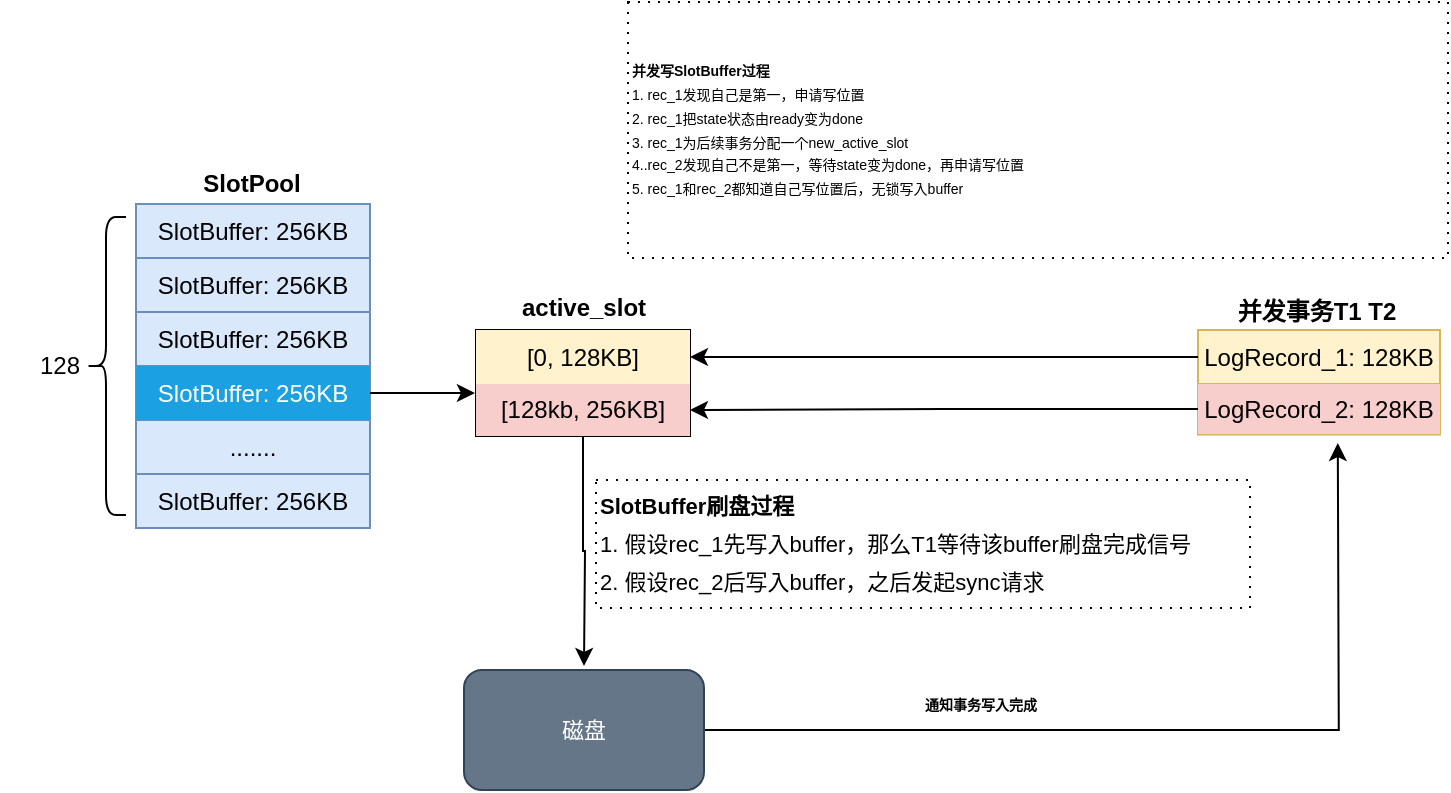 <mxfile version="20.2.3" type="github">
  <diagram id="-tvNhFlNC7BwzJ4lHVjw" name="第 1 页">
    <mxGraphModel dx="946" dy="619" grid="0" gridSize="10" guides="1" tooltips="1" connect="1" arrows="1" fold="1" page="1" pageScale="1" pageWidth="827" pageHeight="1169" math="0" shadow="0">
      <root>
        <mxCell id="0" />
        <mxCell id="1" parent="0" />
        <mxCell id="Ur4AeyVfiQ6JuB7hjZdn-18" value="" style="shape=table;html=1;whiteSpace=wrap;startSize=0;container=1;collapsible=0;childLayout=tableLayout;fillColor=#dae8fc;strokeColor=#6c8ebf;" vertex="1" parent="1">
          <mxGeometry x="76" y="239" width="117" height="162.06" as="geometry" />
        </mxCell>
        <mxCell id="Ur4AeyVfiQ6JuB7hjZdn-19" value="" style="shape=tableRow;horizontal=0;startSize=0;swimlaneHead=0;swimlaneBody=0;top=0;left=0;bottom=0;right=0;collapsible=0;dropTarget=0;fillColor=none;points=[[0,0.5],[1,0.5]];portConstraint=eastwest;" vertex="1" parent="Ur4AeyVfiQ6JuB7hjZdn-18">
          <mxGeometry width="117" height="27" as="geometry" />
        </mxCell>
        <mxCell id="Ur4AeyVfiQ6JuB7hjZdn-20" value="SlotBuffer: 256KB" style="shape=partialRectangle;html=1;whiteSpace=wrap;connectable=0;fillColor=none;top=0;left=0;bottom=0;right=0;overflow=hidden;" vertex="1" parent="Ur4AeyVfiQ6JuB7hjZdn-19">
          <mxGeometry width="117" height="27" as="geometry">
            <mxRectangle width="117" height="27" as="alternateBounds" />
          </mxGeometry>
        </mxCell>
        <mxCell id="Ur4AeyVfiQ6JuB7hjZdn-33" style="shape=tableRow;horizontal=0;startSize=0;swimlaneHead=0;swimlaneBody=0;top=0;left=0;bottom=0;right=0;collapsible=0;dropTarget=0;fillColor=none;points=[[0,0.5],[1,0.5]];portConstraint=eastwest;" vertex="1" parent="Ur4AeyVfiQ6JuB7hjZdn-18">
          <mxGeometry y="27" width="117" height="27" as="geometry" />
        </mxCell>
        <mxCell id="Ur4AeyVfiQ6JuB7hjZdn-34" value="SlotBuffer: 256KB" style="shape=partialRectangle;html=1;whiteSpace=wrap;connectable=0;fillColor=none;top=0;left=0;bottom=0;right=0;overflow=hidden;" vertex="1" parent="Ur4AeyVfiQ6JuB7hjZdn-33">
          <mxGeometry width="117" height="27" as="geometry">
            <mxRectangle width="117" height="27" as="alternateBounds" />
          </mxGeometry>
        </mxCell>
        <mxCell id="Ur4AeyVfiQ6JuB7hjZdn-31" style="shape=tableRow;horizontal=0;startSize=0;swimlaneHead=0;swimlaneBody=0;top=0;left=0;bottom=0;right=0;collapsible=0;dropTarget=0;fillColor=none;points=[[0,0.5],[1,0.5]];portConstraint=eastwest;" vertex="1" parent="Ur4AeyVfiQ6JuB7hjZdn-18">
          <mxGeometry y="54" width="117" height="27" as="geometry" />
        </mxCell>
        <mxCell id="Ur4AeyVfiQ6JuB7hjZdn-32" value="SlotBuffer: 256KB" style="shape=partialRectangle;html=1;whiteSpace=wrap;connectable=0;fillColor=none;top=0;left=0;bottom=0;right=0;overflow=hidden;" vertex="1" parent="Ur4AeyVfiQ6JuB7hjZdn-31">
          <mxGeometry width="117" height="27" as="geometry">
            <mxRectangle width="117" height="27" as="alternateBounds" />
          </mxGeometry>
        </mxCell>
        <mxCell id="Ur4AeyVfiQ6JuB7hjZdn-42" style="shape=tableRow;horizontal=0;startSize=0;swimlaneHead=0;swimlaneBody=0;top=0;left=0;bottom=0;right=0;collapsible=0;dropTarget=0;fillColor=none;points=[[0,0.5],[1,0.5]];portConstraint=eastwest;" vertex="1" parent="Ur4AeyVfiQ6JuB7hjZdn-18">
          <mxGeometry y="81" width="117" height="27" as="geometry" />
        </mxCell>
        <mxCell id="Ur4AeyVfiQ6JuB7hjZdn-43" value="SlotBuffer: 256KB" style="shape=partialRectangle;html=1;whiteSpace=wrap;connectable=0;fillColor=#1ba1e2;top=0;left=0;bottom=0;right=0;overflow=hidden;strokeColor=#006EAF;fontColor=#ffffff;" vertex="1" parent="Ur4AeyVfiQ6JuB7hjZdn-42">
          <mxGeometry width="117" height="27" as="geometry">
            <mxRectangle width="117" height="27" as="alternateBounds" />
          </mxGeometry>
        </mxCell>
        <mxCell id="Ur4AeyVfiQ6JuB7hjZdn-44" style="shape=tableRow;horizontal=0;startSize=0;swimlaneHead=0;swimlaneBody=0;top=0;left=0;bottom=0;right=0;collapsible=0;dropTarget=0;fillColor=none;points=[[0,0.5],[1,0.5]];portConstraint=eastwest;" vertex="1" parent="Ur4AeyVfiQ6JuB7hjZdn-18">
          <mxGeometry y="108" width="117" height="27" as="geometry" />
        </mxCell>
        <mxCell id="Ur4AeyVfiQ6JuB7hjZdn-45" value="......." style="shape=partialRectangle;html=1;whiteSpace=wrap;connectable=0;fillColor=none;top=0;left=0;bottom=0;right=0;overflow=hidden;" vertex="1" parent="Ur4AeyVfiQ6JuB7hjZdn-44">
          <mxGeometry width="117" height="27" as="geometry">
            <mxRectangle width="117" height="27" as="alternateBounds" />
          </mxGeometry>
        </mxCell>
        <mxCell id="Ur4AeyVfiQ6JuB7hjZdn-46" style="shape=tableRow;horizontal=0;startSize=0;swimlaneHead=0;swimlaneBody=0;top=0;left=0;bottom=0;right=0;collapsible=0;dropTarget=0;fillColor=none;points=[[0,0.5],[1,0.5]];portConstraint=eastwest;" vertex="1" parent="Ur4AeyVfiQ6JuB7hjZdn-18">
          <mxGeometry y="135" width="117" height="27" as="geometry" />
        </mxCell>
        <mxCell id="Ur4AeyVfiQ6JuB7hjZdn-47" value="SlotBuffer: 256KB" style="shape=partialRectangle;html=1;whiteSpace=wrap;connectable=0;fillColor=none;top=0;left=0;bottom=0;right=0;overflow=hidden;" vertex="1" parent="Ur4AeyVfiQ6JuB7hjZdn-46">
          <mxGeometry width="117" height="27" as="geometry">
            <mxRectangle width="117" height="27" as="alternateBounds" />
          </mxGeometry>
        </mxCell>
        <mxCell id="Ur4AeyVfiQ6JuB7hjZdn-48" value="" style="shape=curlyBracket;whiteSpace=wrap;html=1;rounded=1;" vertex="1" parent="1">
          <mxGeometry x="51" y="245.53" width="20" height="149" as="geometry" />
        </mxCell>
        <mxCell id="Ur4AeyVfiQ6JuB7hjZdn-49" value="128" style="text;html=1;strokeColor=none;fillColor=none;align=center;verticalAlign=middle;whiteSpace=wrap;rounded=0;" vertex="1" parent="1">
          <mxGeometry x="8" y="305.03" width="60" height="30" as="geometry" />
        </mxCell>
        <mxCell id="Ur4AeyVfiQ6JuB7hjZdn-92" style="edgeStyle=orthogonalEdgeStyle;rounded=0;orthogonalLoop=1;jettySize=auto;html=1;fontSize=11;" edge="1" parent="1" source="Ur4AeyVfiQ6JuB7hjZdn-53">
          <mxGeometry relative="1" as="geometry">
            <mxPoint x="300" y="470" as="targetPoint" />
          </mxGeometry>
        </mxCell>
        <mxCell id="Ur4AeyVfiQ6JuB7hjZdn-53" value="" style="shape=table;html=1;whiteSpace=wrap;startSize=0;container=1;collapsible=0;childLayout=tableLayout;" vertex="1" parent="1">
          <mxGeometry x="246" y="302" width="107" height="53" as="geometry" />
        </mxCell>
        <mxCell id="Ur4AeyVfiQ6JuB7hjZdn-54" value="" style="shape=tableRow;horizontal=0;startSize=0;swimlaneHead=0;swimlaneBody=0;top=0;left=0;bottom=0;right=0;collapsible=0;dropTarget=0;fillColor=none;points=[[0,0.5],[1,0.5]];portConstraint=eastwest;" vertex="1" parent="Ur4AeyVfiQ6JuB7hjZdn-53">
          <mxGeometry width="107" height="27" as="geometry" />
        </mxCell>
        <mxCell id="Ur4AeyVfiQ6JuB7hjZdn-55" value="[0, 128KB]" style="shape=partialRectangle;html=1;whiteSpace=wrap;connectable=0;fillColor=#fff2cc;top=0;left=0;bottom=0;right=0;overflow=hidden;strokeColor=#d6b656;" vertex="1" parent="Ur4AeyVfiQ6JuB7hjZdn-54">
          <mxGeometry width="107" height="27" as="geometry">
            <mxRectangle width="107" height="27" as="alternateBounds" />
          </mxGeometry>
        </mxCell>
        <mxCell id="Ur4AeyVfiQ6JuB7hjZdn-73" style="shape=tableRow;horizontal=0;startSize=0;swimlaneHead=0;swimlaneBody=0;top=0;left=0;bottom=0;right=0;collapsible=0;dropTarget=0;fillColor=none;points=[[0,0.5],[1,0.5]];portConstraint=eastwest;" vertex="1" parent="Ur4AeyVfiQ6JuB7hjZdn-53">
          <mxGeometry y="27" width="107" height="26" as="geometry" />
        </mxCell>
        <mxCell id="Ur4AeyVfiQ6JuB7hjZdn-74" value="[128kb, 256KB]" style="shape=partialRectangle;html=1;whiteSpace=wrap;connectable=0;fillColor=#f8cecc;top=0;left=0;bottom=0;right=0;overflow=hidden;strokeColor=#b85450;" vertex="1" parent="Ur4AeyVfiQ6JuB7hjZdn-73">
          <mxGeometry width="107" height="26" as="geometry">
            <mxRectangle width="107" height="26" as="alternateBounds" />
          </mxGeometry>
        </mxCell>
        <mxCell id="Ur4AeyVfiQ6JuB7hjZdn-77" style="edgeStyle=orthogonalEdgeStyle;rounded=0;orthogonalLoop=1;jettySize=auto;html=1;" edge="1" parent="1" source="Ur4AeyVfiQ6JuB7hjZdn-42">
          <mxGeometry relative="1" as="geometry">
            <mxPoint x="245.459" y="333.5" as="targetPoint" />
          </mxGeometry>
        </mxCell>
        <mxCell id="Ur4AeyVfiQ6JuB7hjZdn-78" value="" style="shape=table;html=1;whiteSpace=wrap;startSize=0;container=1;collapsible=0;childLayout=tableLayout;fillColor=#fff2cc;strokeColor=#d6b656;" vertex="1" parent="1">
          <mxGeometry x="607" y="302" width="121" height="52.191" as="geometry" />
        </mxCell>
        <mxCell id="Ur4AeyVfiQ6JuB7hjZdn-79" value="" style="shape=tableRow;horizontal=0;startSize=0;swimlaneHead=0;swimlaneBody=0;top=0;left=0;bottom=0;right=0;collapsible=0;dropTarget=0;fillColor=none;points=[[0,0.5],[1,0.5]];portConstraint=eastwest;" vertex="1" parent="Ur4AeyVfiQ6JuB7hjZdn-78">
          <mxGeometry width="121" height="27" as="geometry" />
        </mxCell>
        <mxCell id="Ur4AeyVfiQ6JuB7hjZdn-80" value="LogRecord_1: 128KB" style="shape=partialRectangle;html=1;whiteSpace=wrap;connectable=0;fillColor=none;top=0;left=0;bottom=0;right=0;overflow=hidden;" vertex="1" parent="Ur4AeyVfiQ6JuB7hjZdn-79">
          <mxGeometry width="121" height="27" as="geometry">
            <mxRectangle width="121" height="27" as="alternateBounds" />
          </mxGeometry>
        </mxCell>
        <mxCell id="Ur4AeyVfiQ6JuB7hjZdn-81" style="shape=tableRow;horizontal=0;startSize=0;swimlaneHead=0;swimlaneBody=0;top=0;left=0;bottom=0;right=0;collapsible=0;dropTarget=0;fillColor=none;points=[[0,0.5],[1,0.5]];portConstraint=eastwest;" vertex="1" parent="Ur4AeyVfiQ6JuB7hjZdn-78">
          <mxGeometry y="27" width="121" height="25" as="geometry" />
        </mxCell>
        <mxCell id="Ur4AeyVfiQ6JuB7hjZdn-82" value="LogRecord_2: 128KB" style="shape=partialRectangle;html=1;whiteSpace=wrap;connectable=0;fillColor=#f8cecc;top=0;left=0;bottom=0;right=0;overflow=hidden;strokeColor=#b85450;" vertex="1" parent="Ur4AeyVfiQ6JuB7hjZdn-81">
          <mxGeometry width="121" height="25" as="geometry">
            <mxRectangle width="121" height="25" as="alternateBounds" />
          </mxGeometry>
        </mxCell>
        <mxCell id="Ur4AeyVfiQ6JuB7hjZdn-86" style="edgeStyle=orthogonalEdgeStyle;rounded=0;orthogonalLoop=1;jettySize=auto;html=1;entryX=1;entryY=0.5;entryDx=0;entryDy=0;" edge="1" parent="1" source="Ur4AeyVfiQ6JuB7hjZdn-79" target="Ur4AeyVfiQ6JuB7hjZdn-54">
          <mxGeometry relative="1" as="geometry">
            <mxPoint x="359.124" y="312" as="targetPoint" />
          </mxGeometry>
        </mxCell>
        <mxCell id="Ur4AeyVfiQ6JuB7hjZdn-87" value="active_slot" style="text;html=1;strokeColor=none;fillColor=none;align=center;verticalAlign=middle;whiteSpace=wrap;rounded=0;fontStyle=1" vertex="1" parent="1">
          <mxGeometry x="270" y="276" width="60" height="30" as="geometry" />
        </mxCell>
        <mxCell id="Ur4AeyVfiQ6JuB7hjZdn-88" value="&lt;font style=&quot;font-size: 7px; line-height: 1.7;&quot;&gt;&lt;b style=&quot;font-size: 7px;&quot;&gt;并发写SlotBuffer过程&lt;/b&gt;&lt;br style=&quot;font-size: 7px;&quot;&gt;1. rec_1发现自己是第一，申请写位置&lt;br style=&quot;font-size: 7px;&quot;&gt;2. rec_1把state状态由ready变为done&lt;br style=&quot;font-size: 7px;&quot;&gt;3. rec_1为后续事务分配一个new_active_slot&lt;br style=&quot;font-size: 7px;&quot;&gt;4..rec_2发现自己不是第一，等待state变为done，再申请写位置&lt;br style=&quot;font-size: 7px;&quot;&gt;5. rec_1和rec_2都知道自己写位置后，无锁写入buffer&lt;br style=&quot;font-size: 7px;&quot;&gt;&lt;/font&gt;" style="text;html=1;align=left;verticalAlign=middle;whiteSpace=wrap;rounded=0;fontSize=7;dashed=1;dashPattern=1 4;labelBackgroundColor=none;strokeColor=default;labelBorderColor=none;spacing=2;" vertex="1" parent="1">
          <mxGeometry x="322" y="138" width="410" height="128" as="geometry" />
        </mxCell>
        <mxCell id="Ur4AeyVfiQ6JuB7hjZdn-90" style="edgeStyle=orthogonalEdgeStyle;rounded=0;orthogonalLoop=1;jettySize=auto;html=1;entryX=1;entryY=0.5;entryDx=0;entryDy=0;fontSize=11;" edge="1" parent="1" source="Ur4AeyVfiQ6JuB7hjZdn-81" target="Ur4AeyVfiQ6JuB7hjZdn-73">
          <mxGeometry relative="1" as="geometry" />
        </mxCell>
        <mxCell id="Ur4AeyVfiQ6JuB7hjZdn-91" value="并发事务T1 T2" style="text;html=1;strokeColor=none;fillColor=none;align=center;verticalAlign=middle;whiteSpace=wrap;rounded=0;fontStyle=1" vertex="1" parent="1">
          <mxGeometry x="623" y="278" width="86.5" height="30" as="geometry" />
        </mxCell>
        <mxCell id="Ur4AeyVfiQ6JuB7hjZdn-97" style="edgeStyle=orthogonalEdgeStyle;rounded=0;orthogonalLoop=1;jettySize=auto;html=1;fontSize=7;" edge="1" parent="1" source="Ur4AeyVfiQ6JuB7hjZdn-93">
          <mxGeometry relative="1" as="geometry">
            <mxPoint x="676.898" y="358.533" as="targetPoint" />
          </mxGeometry>
        </mxCell>
        <mxCell id="Ur4AeyVfiQ6JuB7hjZdn-93" value="磁盘" style="rounded=1;whiteSpace=wrap;html=1;labelBackgroundColor=none;labelBorderColor=none;fontSize=11;strokeColor=#314354;fillColor=#647687;fontColor=#ffffff;" vertex="1" parent="1">
          <mxGeometry x="240" y="472" width="120" height="60" as="geometry" />
        </mxCell>
        <mxCell id="Ur4AeyVfiQ6JuB7hjZdn-94" value="&lt;font style=&quot;font-size: 11px; line-height: 1.7;&quot;&gt;&lt;b&gt;SlotBuffer刷盘过程&lt;/b&gt;&lt;br&gt;1. 假设rec_1先写入buffer，那么T1等待该buffer刷盘完成信号&lt;br&gt;2. 假设rec_2后写入buffer，之后发起sync请求&lt;br&gt;&lt;/font&gt;" style="text;html=1;align=left;verticalAlign=middle;whiteSpace=wrap;rounded=0;fontSize=7;dashed=1;dashPattern=1 4;labelBackgroundColor=none;strokeColor=default;labelBorderColor=none;" vertex="1" parent="1">
          <mxGeometry x="306" y="377" width="327" height="64" as="geometry" />
        </mxCell>
        <mxCell id="Ur4AeyVfiQ6JuB7hjZdn-96" value="SlotPool" style="text;html=1;strokeColor=none;fillColor=none;align=center;verticalAlign=middle;whiteSpace=wrap;rounded=0;fontStyle=1" vertex="1" parent="1">
          <mxGeometry x="103.5" y="214" width="60" height="30" as="geometry" />
        </mxCell>
        <mxCell id="Ur4AeyVfiQ6JuB7hjZdn-98" value="&lt;b&gt;通知事务写入完成&lt;/b&gt;" style="text;html=1;strokeColor=none;fillColor=none;align=center;verticalAlign=middle;whiteSpace=wrap;rounded=0;labelBackgroundColor=none;labelBorderColor=none;fontSize=7;" vertex="1" parent="1">
          <mxGeometry x="439" y="475" width="119" height="30" as="geometry" />
        </mxCell>
      </root>
    </mxGraphModel>
  </diagram>
</mxfile>
